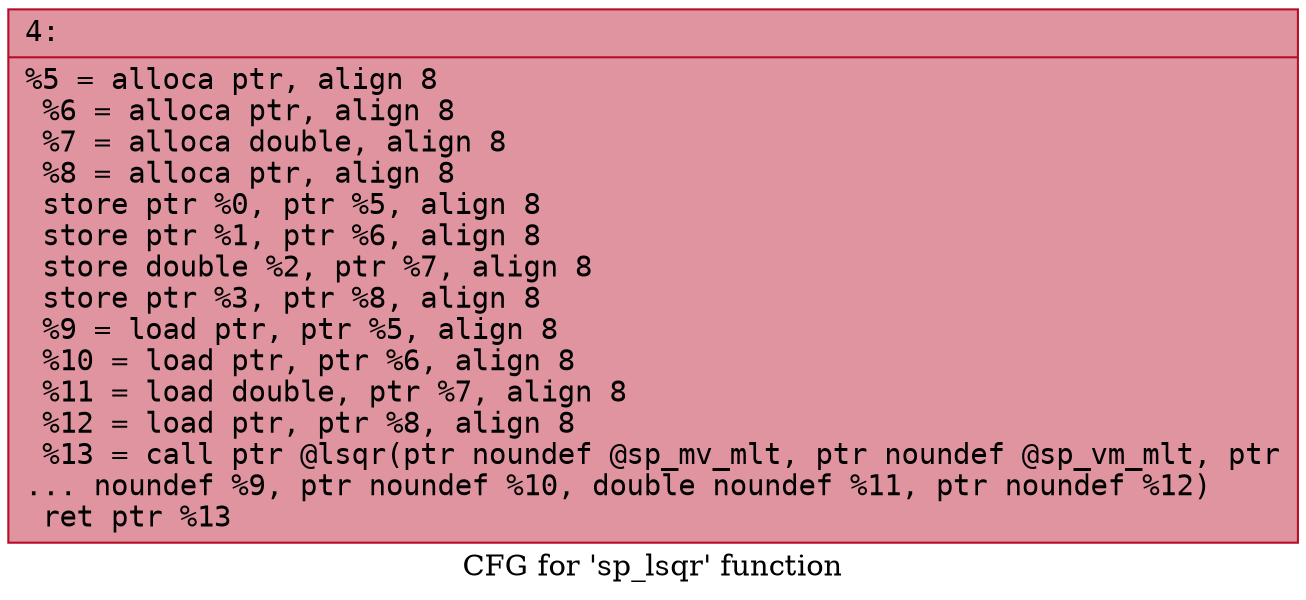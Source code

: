 digraph "CFG for 'sp_lsqr' function" {
	label="CFG for 'sp_lsqr' function";

	Node0x6000023ef6b0 [shape=record,color="#b70d28ff", style=filled, fillcolor="#b70d2870" fontname="Courier",label="{4:\l|  %5 = alloca ptr, align 8\l  %6 = alloca ptr, align 8\l  %7 = alloca double, align 8\l  %8 = alloca ptr, align 8\l  store ptr %0, ptr %5, align 8\l  store ptr %1, ptr %6, align 8\l  store double %2, ptr %7, align 8\l  store ptr %3, ptr %8, align 8\l  %9 = load ptr, ptr %5, align 8\l  %10 = load ptr, ptr %6, align 8\l  %11 = load double, ptr %7, align 8\l  %12 = load ptr, ptr %8, align 8\l  %13 = call ptr @lsqr(ptr noundef @sp_mv_mlt, ptr noundef @sp_vm_mlt, ptr\l... noundef %9, ptr noundef %10, double noundef %11, ptr noundef %12)\l  ret ptr %13\l}"];
}
